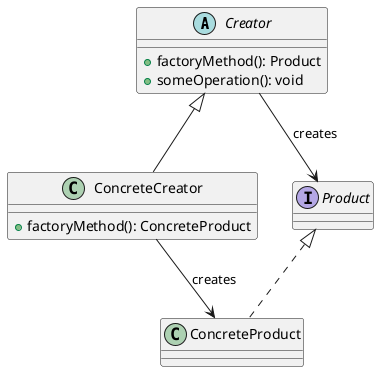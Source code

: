 @startuml
abstract class Creator {
    +factoryMethod(): Product
    +someOperation(): void
}

class ConcreteCreator extends Creator {
    +factoryMethod(): ConcreteProduct
}

interface Product {
}

class ConcreteProduct implements Product {
}

Creator --> Product : creates
ConcreteCreator --> ConcreteProduct : creates
@enduml